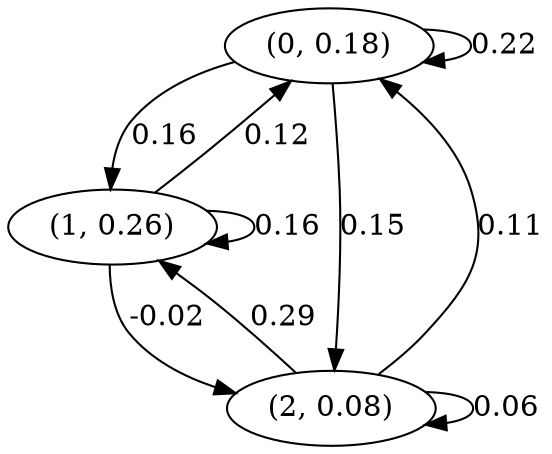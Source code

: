 digraph {
    0 [ label = "(0, 0.18)" ]
    1 [ label = "(1, 0.26)" ]
    2 [ label = "(2, 0.08)" ]
    0 -> 0 [ label = "0.22" ]
    1 -> 1 [ label = "0.16" ]
    2 -> 2 [ label = "0.06" ]
    1 -> 0 [ label = "0.12" ]
    2 -> 0 [ label = "0.11" ]
    0 -> 1 [ label = "0.16" ]
    2 -> 1 [ label = "0.29" ]
    0 -> 2 [ label = "0.15" ]
    1 -> 2 [ label = "-0.02" ]
}

